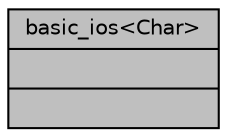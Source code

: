 digraph "basic_ios&lt;Char&gt;"
{
 // INTERACTIVE_SVG=YES
  bgcolor="transparent";
  edge [fontname="Helvetica",fontsize="10",labelfontname="Helvetica",labelfontsize="10"];
  node [fontname="Helvetica",fontsize="10",shape=record];
  Node1 [label="{basic_ios\<Char\>\n||}",height=0.2,width=0.4,color="black", fillcolor="grey75", style="filled", fontcolor="black"];
}

